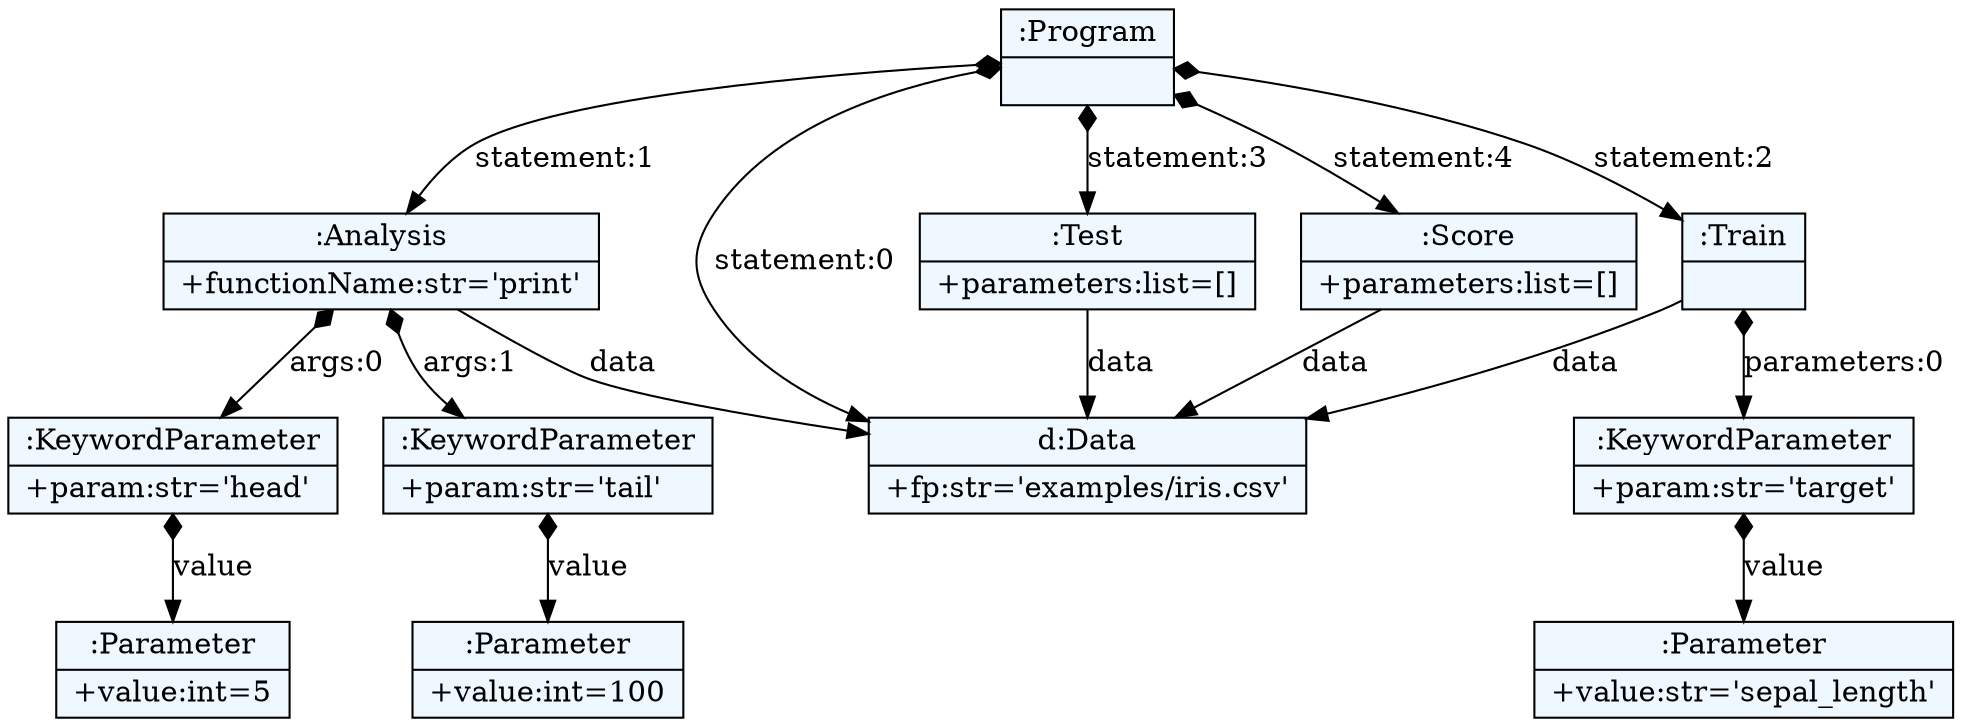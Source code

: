 
    digraph textX {
    fontname = "Bitstream Vera Sans"
    fontsize = 8
    node[
        shape=record,
        style=filled,
        fillcolor=aliceblue
    ]
    nodesep = 0.3
    edge[dir=black,arrowtail=empty]


4744555408 -> 4744553936 [label="statement:0" arrowtail=diamond dir=both]
4744553936[label="{d:Data|+fp:str='examples/iris.csv'\l}"]
4744555408 -> 4744552720 [label="statement:1" arrowtail=diamond dir=both]
4744552720 -> 4744553936 [label="data" ]
4744552720 -> 4744554384 [label="args:0" arrowtail=diamond dir=both]
4744554384 -> 4744554576 [label="value" arrowtail=diamond dir=both]
4744554576[label="{:Parameter|+value:int=5\l}"]
4744554384[label="{:KeywordParameter|+param:str='head'\l}"]
4744552720 -> 4744554448 [label="args:1" arrowtail=diamond dir=both]
4744554448 -> 4744655120 [label="value" arrowtail=diamond dir=both]
4744655120[label="{:Parameter|+value:int=100\l}"]
4744554448[label="{:KeywordParameter|+param:str='tail'\l}"]
4744552720[label="{:Analysis|+functionName:str='print'\l}"]
4744555408 -> 4744554704 [label="statement:2" arrowtail=diamond dir=both]
4744554704 -> 4744553936 [label="data" ]
4744554704 -> 4744655440 [label="parameters:0" arrowtail=diamond dir=both]
4744655440 -> 4744656784 [label="value" arrowtail=diamond dir=both]
4744656784[label="{:Parameter|+value:str='sepal_length'\l}"]
4744655440[label="{:KeywordParameter|+param:str='target'\l}"]
4744554704[label="{:Train|}"]
4744555408 -> 4744555344 [label="statement:3" arrowtail=diamond dir=both]
4744555344 -> 4744553936 [label="data" ]
4744555344[label="{:Test|+parameters:list=[]\l}"]
4744555408 -> 4744655568 [label="statement:4" arrowtail=diamond dir=both]
4744655568 -> 4744553936 [label="data" ]
4744655568[label="{:Score|+parameters:list=[]\l}"]
4744555408[label="{:Program|}"]

}
